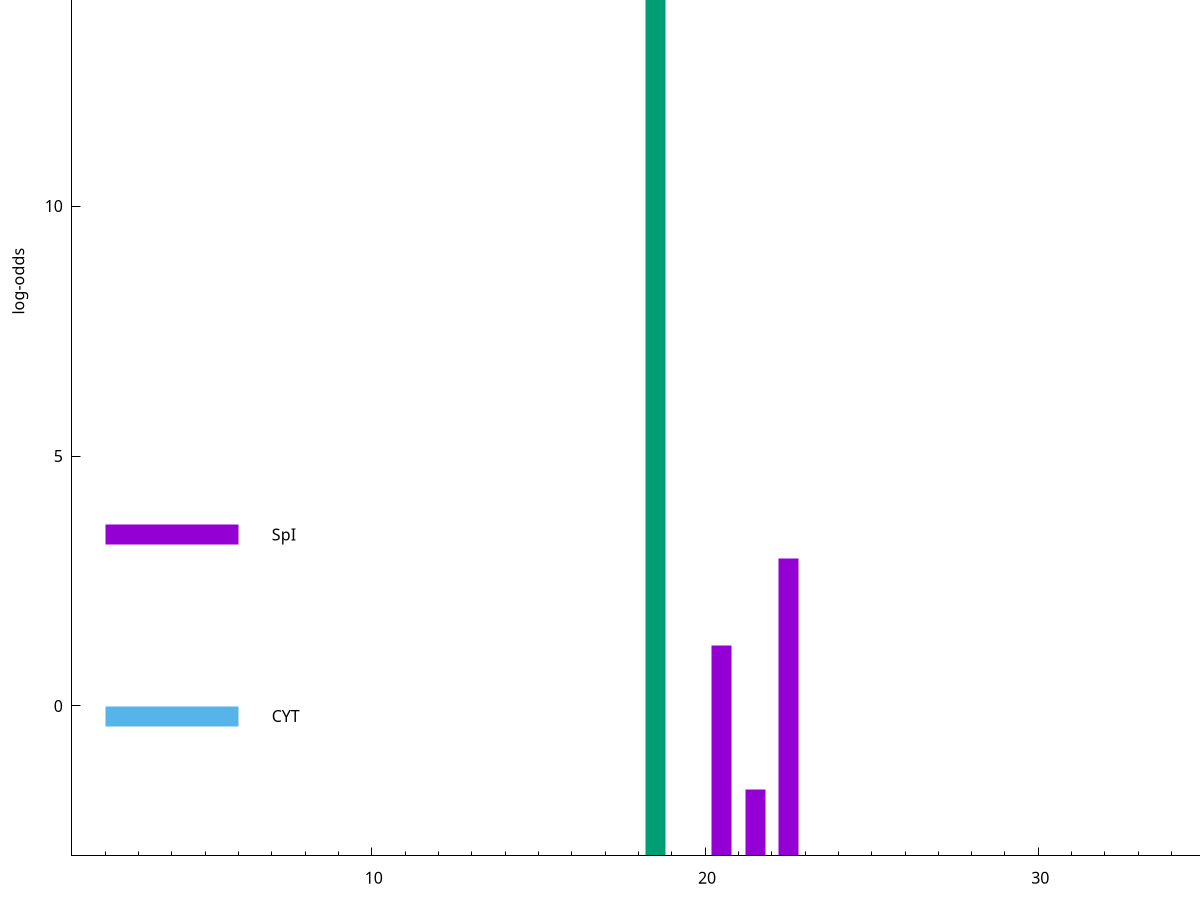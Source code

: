 set title "LipoP predictions for SRR5666459.gff"
set size 2., 1.4
set xrange [1:70] 
set mxtics 10
set yrange [-3:20]
set y2range [0:23]
set ylabel "log-odds"
set term postscript eps color solid "Helvetica" 30
set output "SRR5666459.gff.eps"
set arrow from 2,14.6341 to 6,14.6341 nohead lt 2 lw 20
set label "SpII" at 7,14.6341
set arrow from 2,3.43047 to 6,3.43047 nohead lt 1 lw 20
set label "SpI" at 7,3.43047
set arrow from 2,-0.200913 to 6,-0.200913 nohead lt 3 lw 20
set label "CYT" at 7,-0.200913
set arrow from 2,14.6341 to 6,14.6341 nohead lt 2 lw 20
set label "SpII" at 7,14.6341
# NOTE: The scores below are the log-odds scores with the threshold
# NOTE: subtracted (a hack to make gnuplot make the histogram all
# NOTE: look nice).
plot "-" axes x1y2 title "" with impulses lt 2 lw 20, "-" axes x1y2 title "" with impulses lt 1 lw 20
18.500000 17.634100
e
22.500000 5.953840
20.500000 4.218310
21.500000 1.327900
25.500000 0.008390
e
exit
